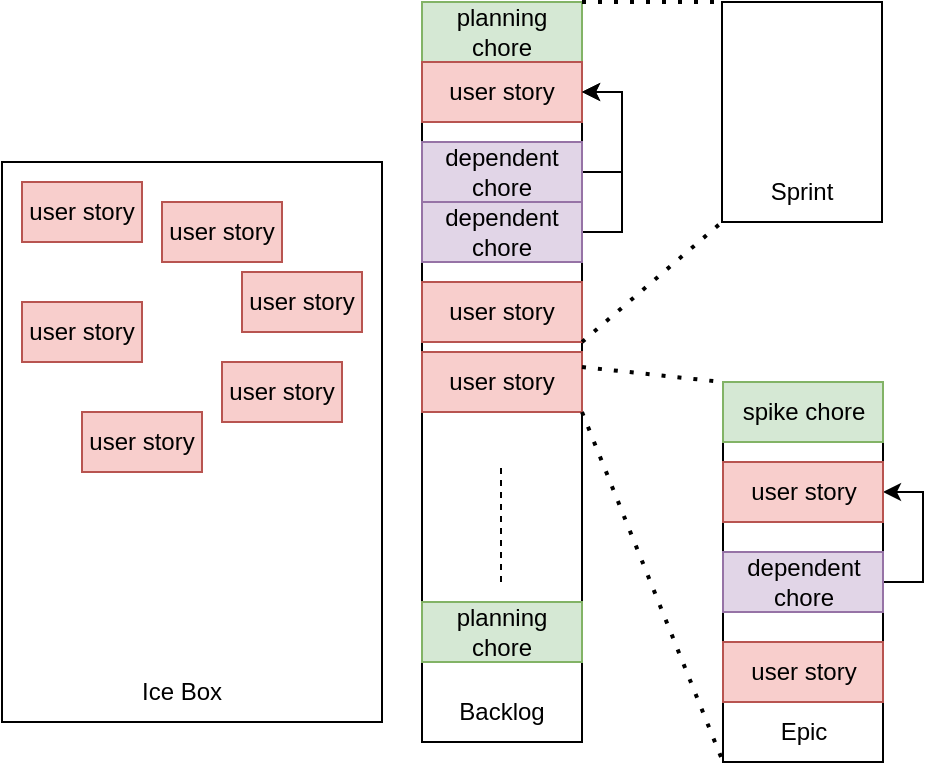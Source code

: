 <mxfile version="24.0.4" type="device">
  <diagram name="Page-1" id="QjElDLSAkqkJCPHUqMYp">
    <mxGraphModel dx="954" dy="622" grid="1" gridSize="10" guides="1" tooltips="1" connect="1" arrows="1" fold="1" page="1" pageScale="1" pageWidth="827" pageHeight="1169" math="0" shadow="0">
      <root>
        <mxCell id="0" />
        <mxCell id="1" parent="0" />
        <mxCell id="eThxfnmvufqgwwDx_asj-1" value="" style="rounded=0;whiteSpace=wrap;html=1;" vertex="1" parent="1">
          <mxGeometry x="240" y="90" width="80" height="360" as="geometry" />
        </mxCell>
        <mxCell id="eThxfnmvufqgwwDx_asj-2" value="" style="rounded=0;whiteSpace=wrap;html=1;" vertex="1" parent="1">
          <mxGeometry x="30" y="160" width="190" height="280" as="geometry" />
        </mxCell>
        <mxCell id="eThxfnmvufqgwwDx_asj-3" value="&lt;div&gt;planning chore&lt;/div&gt;" style="rounded=0;whiteSpace=wrap;html=1;fillColor=#d5e8d4;strokeColor=#82b366;" vertex="1" parent="1">
          <mxGeometry x="240" y="80" width="80" height="30" as="geometry" />
        </mxCell>
        <mxCell id="eThxfnmvufqgwwDx_asj-4" value="user story" style="rounded=0;whiteSpace=wrap;html=1;fillColor=#f8cecc;strokeColor=#b85450;" vertex="1" parent="1">
          <mxGeometry x="240" y="110" width="80" height="30" as="geometry" />
        </mxCell>
        <mxCell id="eThxfnmvufqgwwDx_asj-5" value="user story" style="rounded=0;whiteSpace=wrap;html=1;fillColor=#f8cecc;strokeColor=#b85450;" vertex="1" parent="1">
          <mxGeometry x="40" y="170" width="60" height="30" as="geometry" />
        </mxCell>
        <mxCell id="eThxfnmvufqgwwDx_asj-6" value="user story" style="rounded=0;whiteSpace=wrap;html=1;fillColor=#f8cecc;strokeColor=#b85450;" vertex="1" parent="1">
          <mxGeometry x="110" y="180" width="60" height="30" as="geometry" />
        </mxCell>
        <mxCell id="eThxfnmvufqgwwDx_asj-7" value="user story" style="rounded=0;whiteSpace=wrap;html=1;fillColor=#f8cecc;strokeColor=#b85450;" vertex="1" parent="1">
          <mxGeometry x="40" y="230" width="60" height="30" as="geometry" />
        </mxCell>
        <mxCell id="eThxfnmvufqgwwDx_asj-8" value="user story" style="rounded=0;whiteSpace=wrap;html=1;fillColor=#f8cecc;strokeColor=#b85450;" vertex="1" parent="1">
          <mxGeometry x="140" y="260" width="60" height="30" as="geometry" />
        </mxCell>
        <mxCell id="eThxfnmvufqgwwDx_asj-9" value="user story" style="rounded=0;whiteSpace=wrap;html=1;fillColor=#f8cecc;strokeColor=#b85450;" vertex="1" parent="1">
          <mxGeometry x="70" y="285" width="60" height="30" as="geometry" />
        </mxCell>
        <mxCell id="eThxfnmvufqgwwDx_asj-10" value="" style="endArrow=none;dashed=1;html=1;rounded=0;" edge="1" parent="1">
          <mxGeometry width="50" height="50" relative="1" as="geometry">
            <mxPoint x="279.5" y="370" as="sourcePoint" />
            <mxPoint x="279.5" y="310" as="targetPoint" />
          </mxGeometry>
        </mxCell>
        <mxCell id="eThxfnmvufqgwwDx_asj-11" value="" style="edgeStyle=orthogonalEdgeStyle;rounded=0;orthogonalLoop=1;jettySize=auto;html=1;entryX=1;entryY=0.5;entryDx=0;entryDy=0;exitX=1;exitY=0.5;exitDx=0;exitDy=0;" edge="1" parent="1" source="eThxfnmvufqgwwDx_asj-12" target="eThxfnmvufqgwwDx_asj-4">
          <mxGeometry relative="1" as="geometry" />
        </mxCell>
        <mxCell id="eThxfnmvufqgwwDx_asj-12" value="dependent&lt;div&gt;chore&lt;/div&gt;" style="rounded=0;whiteSpace=wrap;html=1;fillColor=#e1d5e7;strokeColor=#9673a6;" vertex="1" parent="1">
          <mxGeometry x="240" y="150" width="80" height="30" as="geometry" />
        </mxCell>
        <mxCell id="eThxfnmvufqgwwDx_asj-13" value="user story" style="rounded=0;whiteSpace=wrap;html=1;fillColor=#f8cecc;strokeColor=#b85450;" vertex="1" parent="1">
          <mxGeometry x="150" y="215" width="60" height="30" as="geometry" />
        </mxCell>
        <mxCell id="eThxfnmvufqgwwDx_asj-14" value="&lt;div&gt;planning chore&lt;/div&gt;" style="rounded=0;whiteSpace=wrap;html=1;fillColor=#d5e8d4;strokeColor=#82b366;" vertex="1" parent="1">
          <mxGeometry x="240" y="380" width="80" height="30" as="geometry" />
        </mxCell>
        <mxCell id="eThxfnmvufqgwwDx_asj-15" value="Ice Box" style="rounded=0;whiteSpace=wrap;html=1;fillColor=none;strokeColor=none;" vertex="1" parent="1">
          <mxGeometry x="60" y="410" width="120" height="30" as="geometry" />
        </mxCell>
        <mxCell id="eThxfnmvufqgwwDx_asj-16" value="Backlog" style="rounded=0;whiteSpace=wrap;html=1;fillColor=none;strokeColor=none;" vertex="1" parent="1">
          <mxGeometry x="240" y="420" width="80" height="30" as="geometry" />
        </mxCell>
        <mxCell id="eThxfnmvufqgwwDx_asj-17" style="edgeStyle=orthogonalEdgeStyle;rounded=0;orthogonalLoop=1;jettySize=auto;html=1;entryX=1;entryY=0.5;entryDx=0;entryDy=0;" edge="1" parent="1" source="eThxfnmvufqgwwDx_asj-18" target="eThxfnmvufqgwwDx_asj-4">
          <mxGeometry relative="1" as="geometry">
            <Array as="points">
              <mxPoint x="340" y="195" />
              <mxPoint x="340" y="125" />
            </Array>
          </mxGeometry>
        </mxCell>
        <mxCell id="eThxfnmvufqgwwDx_asj-18" value="dependent&lt;div&gt;chore&lt;/div&gt;" style="rounded=0;whiteSpace=wrap;html=1;fillColor=#e1d5e7;strokeColor=#9673a6;" vertex="1" parent="1">
          <mxGeometry x="240" y="180" width="80" height="30" as="geometry" />
        </mxCell>
        <mxCell id="eThxfnmvufqgwwDx_asj-19" value="" style="rounded=0;whiteSpace=wrap;html=1;" vertex="1" parent="1">
          <mxGeometry x="390.5" y="270" width="80" height="190" as="geometry" />
        </mxCell>
        <mxCell id="eThxfnmvufqgwwDx_asj-20" value="user story" style="rounded=0;whiteSpace=wrap;html=1;fillColor=#f8cecc;strokeColor=#b85450;" vertex="1" parent="1">
          <mxGeometry x="240" y="220" width="80" height="30" as="geometry" />
        </mxCell>
        <mxCell id="eThxfnmvufqgwwDx_asj-21" value="user story" style="rounded=0;whiteSpace=wrap;html=1;fillColor=#f8cecc;strokeColor=#b85450;" vertex="1" parent="1">
          <mxGeometry x="240" y="255" width="80" height="30" as="geometry" />
        </mxCell>
        <mxCell id="eThxfnmvufqgwwDx_asj-22" value="Epic" style="rounded=0;whiteSpace=wrap;html=1;fillColor=none;strokeColor=none;" vertex="1" parent="1">
          <mxGeometry x="390.5" y="430" width="80" height="30" as="geometry" />
        </mxCell>
        <mxCell id="eThxfnmvufqgwwDx_asj-23" style="edgeStyle=orthogonalEdgeStyle;rounded=0;orthogonalLoop=1;jettySize=auto;html=1;entryX=1;entryY=0.5;entryDx=0;entryDy=0;exitX=1;exitY=0.5;exitDx=0;exitDy=0;" edge="1" parent="1" source="eThxfnmvufqgwwDx_asj-24" target="eThxfnmvufqgwwDx_asj-25">
          <mxGeometry relative="1" as="geometry" />
        </mxCell>
        <mxCell id="eThxfnmvufqgwwDx_asj-24" value="dependent&lt;div&gt;chore&lt;/div&gt;" style="rounded=0;whiteSpace=wrap;html=1;fillColor=#e1d5e7;strokeColor=#9673a6;" vertex="1" parent="1">
          <mxGeometry x="390.5" y="355" width="80" height="30" as="geometry" />
        </mxCell>
        <mxCell id="eThxfnmvufqgwwDx_asj-25" value="user story" style="rounded=0;whiteSpace=wrap;html=1;fillColor=#f8cecc;strokeColor=#b85450;" vertex="1" parent="1">
          <mxGeometry x="390.5" y="310" width="80" height="30" as="geometry" />
        </mxCell>
        <mxCell id="eThxfnmvufqgwwDx_asj-26" value="user story" style="rounded=0;whiteSpace=wrap;html=1;fillColor=#f8cecc;strokeColor=#b85450;" vertex="1" parent="1">
          <mxGeometry x="390.5" y="400" width="80" height="30" as="geometry" />
        </mxCell>
        <mxCell id="eThxfnmvufqgwwDx_asj-27" value="" style="rounded=0;whiteSpace=wrap;html=1;" vertex="1" parent="1">
          <mxGeometry x="390" y="80" width="80" height="110" as="geometry" />
        </mxCell>
        <mxCell id="eThxfnmvufqgwwDx_asj-28" value="Sprint" style="rounded=0;whiteSpace=wrap;html=1;fillColor=none;strokeColor=none;" vertex="1" parent="1">
          <mxGeometry x="390" y="160" width="80" height="30" as="geometry" />
        </mxCell>
        <mxCell id="eThxfnmvufqgwwDx_asj-33" value="&lt;div&gt;spike chore&lt;/div&gt;" style="rounded=0;whiteSpace=wrap;html=1;fillColor=#d5e8d4;strokeColor=#82b366;" vertex="1" parent="1">
          <mxGeometry x="390.5" y="270" width="80" height="30" as="geometry" />
        </mxCell>
        <mxCell id="eThxfnmvufqgwwDx_asj-34" value="" style="endArrow=none;dashed=1;html=1;dashPattern=1 3;strokeWidth=2;rounded=0;exitX=1;exitY=0;exitDx=0;exitDy=0;entryX=0;entryY=0;entryDx=0;entryDy=0;" edge="1" parent="1" source="eThxfnmvufqgwwDx_asj-3" target="eThxfnmvufqgwwDx_asj-27">
          <mxGeometry width="50" height="50" relative="1" as="geometry">
            <mxPoint x="390" y="350" as="sourcePoint" />
            <mxPoint x="440" y="300" as="targetPoint" />
          </mxGeometry>
        </mxCell>
        <mxCell id="eThxfnmvufqgwwDx_asj-35" value="" style="endArrow=none;dashed=1;html=1;dashPattern=1 3;strokeWidth=2;rounded=0;exitX=1;exitY=1;exitDx=0;exitDy=0;entryX=0;entryY=1;entryDx=0;entryDy=0;" edge="1" parent="1" source="eThxfnmvufqgwwDx_asj-20" target="eThxfnmvufqgwwDx_asj-27">
          <mxGeometry width="50" height="50" relative="1" as="geometry">
            <mxPoint x="330" y="90" as="sourcePoint" />
            <mxPoint x="400" y="90" as="targetPoint" />
          </mxGeometry>
        </mxCell>
        <mxCell id="eThxfnmvufqgwwDx_asj-36" value="" style="endArrow=none;dashed=1;html=1;dashPattern=1 3;strokeWidth=2;rounded=0;exitX=1;exitY=0.25;exitDx=0;exitDy=0;" edge="1" parent="1" source="eThxfnmvufqgwwDx_asj-21">
          <mxGeometry width="50" height="50" relative="1" as="geometry">
            <mxPoint x="330" y="230" as="sourcePoint" />
            <mxPoint x="390" y="270" as="targetPoint" />
          </mxGeometry>
        </mxCell>
        <mxCell id="eThxfnmvufqgwwDx_asj-37" value="" style="endArrow=none;dashed=1;html=1;dashPattern=1 3;strokeWidth=2;rounded=0;exitX=1;exitY=1;exitDx=0;exitDy=0;entryX=0;entryY=1;entryDx=0;entryDy=0;" edge="1" parent="1" source="eThxfnmvufqgwwDx_asj-21" target="eThxfnmvufqgwwDx_asj-22">
          <mxGeometry width="50" height="50" relative="1" as="geometry">
            <mxPoint x="330" y="230" as="sourcePoint" />
            <mxPoint x="400" y="280" as="targetPoint" />
          </mxGeometry>
        </mxCell>
      </root>
    </mxGraphModel>
  </diagram>
</mxfile>
